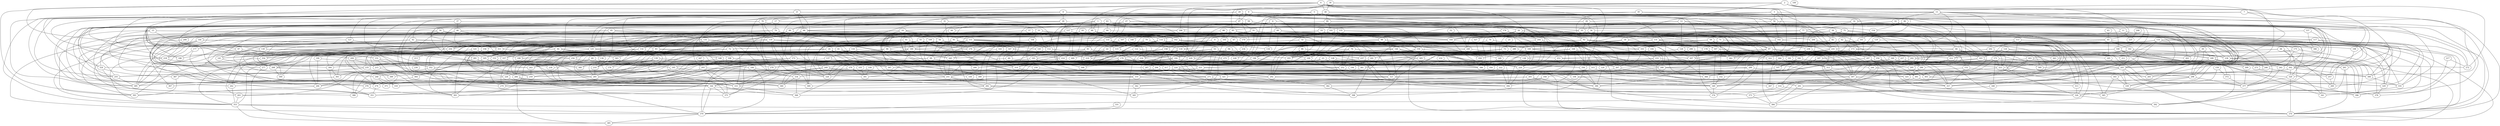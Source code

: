 strict graph "gnp_random_graph(400,0.015)" {
0;
1;
2;
3;
4;
5;
6;
7;
8;
9;
10;
11;
12;
13;
14;
15;
16;
17;
18;
19;
20;
21;
22;
23;
24;
25;
26;
27;
28;
29;
30;
31;
32;
33;
34;
35;
36;
37;
38;
39;
40;
41;
42;
43;
44;
45;
46;
47;
48;
49;
50;
51;
52;
53;
54;
55;
56;
57;
58;
59;
60;
61;
62;
63;
64;
65;
66;
67;
68;
69;
70;
71;
72;
73;
74;
75;
76;
77;
78;
79;
80;
81;
82;
83;
84;
85;
86;
87;
88;
89;
90;
91;
92;
93;
94;
95;
96;
97;
98;
99;
100;
101;
102;
103;
104;
105;
106;
107;
108;
109;
110;
111;
112;
113;
114;
115;
116;
117;
118;
119;
120;
121;
122;
123;
124;
125;
126;
127;
128;
129;
130;
131;
132;
133;
134;
135;
136;
137;
138;
139;
140;
141;
142;
143;
144;
145;
146;
147;
148;
149;
150;
151;
152;
153;
154;
155;
156;
157;
158;
159;
160;
161;
162;
163;
164;
165;
166;
167;
168;
169;
170;
171;
172;
173;
174;
175;
176;
177;
178;
179;
180;
181;
182;
183;
184;
185;
186;
187;
188;
189;
190;
191;
192;
193;
194;
195;
196;
197;
198;
199;
200;
201;
202;
203;
204;
205;
206;
207;
208;
209;
210;
211;
212;
213;
214;
215;
216;
217;
218;
219;
220;
221;
222;
223;
224;
225;
226;
227;
228;
229;
230;
231;
232;
233;
234;
235;
236;
237;
238;
239;
240;
241;
242;
243;
244;
245;
246;
247;
248;
249;
250;
251;
252;
253;
254;
255;
256;
257;
258;
259;
260;
261;
262;
263;
264;
265;
266;
267;
268;
269;
270;
271;
272;
273;
274;
275;
276;
277;
278;
279;
280;
281;
282;
283;
284;
285;
286;
287;
288;
289;
290;
291;
292;
293;
294;
295;
296;
297;
298;
299;
300;
301;
302;
303;
304;
305;
306;
307;
308;
309;
310;
311;
312;
313;
314;
315;
316;
317;
318;
319;
320;
321;
322;
323;
324;
325;
326;
327;
328;
329;
330;
331;
332;
333;
334;
335;
336;
337;
338;
339;
340;
341;
342;
343;
344;
345;
346;
347;
348;
349;
350;
351;
352;
353;
354;
355;
356;
357;
358;
359;
360;
361;
362;
363;
364;
365;
366;
367;
368;
369;
370;
371;
372;
373;
374;
375;
376;
377;
378;
379;
380;
381;
382;
383;
384;
385;
386;
387;
388;
389;
390;
391;
392;
393;
394;
395;
396;
397;
398;
399;
0 -- 262  [is_available=True, prob="0.996510150164"];
0 -- 360  [is_available=True, prob="0.963230477473"];
0 -- 47  [is_available=True, prob="0.622263130555"];
0 -- 207  [is_available=True, prob="0.225071756038"];
0 -- 242  [is_available=True, prob="0.330076743269"];
0 -- 149  [is_available=True, prob="0.505063887376"];
0 -- 123  [is_available=True, prob="0.301663968355"];
1 -- 256  [is_available=True, prob="0.0675061573855"];
1 -- 97  [is_available=True, prob="0.929822947366"];
1 -- 296  [is_available=True, prob="0.132427150799"];
1 -- 10  [is_available=True, prob="0.848862594664"];
1 -- 44  [is_available=True, prob="0.449316956012"];
1 -- 240  [is_available=True, prob="0.511548108372"];
1 -- 48  [is_available=True, prob="0.245230112565"];
1 -- 81  [is_available=True, prob="1.0"];
1 -- 370  [is_available=True, prob="0.815697757509"];
1 -- 149  [is_available=True, prob="0.619069271603"];
1 -- 252  [is_available=True, prob="1.0"];
1 -- 253  [is_available=True, prob="0.326711685766"];
2 -- 352  [is_available=True, prob="0.0792988244815"];
2 -- 65  [is_available=True, prob="0.460389045144"];
2 -- 169  [is_available=True, prob="0.261382159275"];
2 -- 13  [is_available=True, prob="0.235805282721"];
2 -- 272  [is_available=True, prob="0.954677318629"];
2 -- 48  [is_available=True, prob="0.988408365727"];
2 -- 286  [is_available=True, prob="1.0"];
2 -- 95  [is_available=True, prob="0.154188077682"];
3 -- 231  [is_available=True, prob="0.449461621721"];
3 -- 267  [is_available=True, prob="0.00118379243488"];
3 -- 205  [is_available=True, prob="0.133938701768"];
3 -- 54  [is_available=True, prob="0.696579563698"];
3 -- 89  [is_available=True, prob="0.356155227958"];
3 -- 317  [is_available=True, prob="0.951800897772"];
3 -- 255  [is_available=True, prob="0.646476092633"];
4 -- 192  [is_available=True, prob="1.0"];
4 -- 49  [is_available=True, prob="1.0"];
4 -- 11  [is_available=True, prob="0.574865435699"];
4 -- 134  [is_available=True, prob="1.0"];
4 -- 287  [is_available=True, prob="0.714867496256"];
5 -- 288  [is_available=True, prob="0.46676510903"];
5 -- 292  [is_available=True, prob="1.0"];
5 -- 198  [is_available=True, prob="0.15899226742"];
5 -- 328  [is_available=True, prob="0.00501626557852"];
5 -- 333  [is_available=True, prob="0.226677915232"];
5 -- 78  [is_available=True, prob="0.33114346674"];
5 -- 82  [is_available=True, prob="0.166798931064"];
5 -- 20  [is_available=True, prob="0.952022911152"];
5 -- 324  [is_available=True, prob="0.496946643956"];
6 -- 356  [is_available=True, prob="0.377686546905"];
6 -- 327  [is_available=True, prob="0.201914403894"];
6 -- 40  [is_available=True, prob="0.745428221524"];
6 -- 393  [is_available=True, prob="1.0"];
6 -- 370  [is_available=True, prob="1.0"];
6 -- 296  [is_available=True, prob="0.4294658417"];
6 -- 18  [is_available=True, prob="0.273178075537"];
6 -- 245  [is_available=True, prob="0.135102393858"];
6 -- 151  [is_available=True, prob="0.632630431188"];
7 -- 344  [is_available=True, prob="0.309771494603"];
7 -- 265  [is_available=True, prob="0.984099768478"];
7 -- 370  [is_available=True, prob="0.937576900274"];
7 -- 14  [is_available=True, prob="0.599314817708"];
8 -- 320  [is_available=True, prob="0.126201377007"];
8 -- 35  [is_available=True, prob="0.505385202243"];
8 -- 42  [is_available=True, prob="0.802967918934"];
8 -- 238  [is_available=True, prob="0.3983123151"];
8 -- 17  [is_available=True, prob="1.0"];
8 -- 116  [is_available=True, prob="1.0"];
8 -- 278  [is_available=True, prob="0.028893668026"];
8 -- 26  [is_available=True, prob="1.0"];
8 -- 158  [is_available=True, prob="1.0"];
9 -- 383  [is_available=True, prob="0.239928292595"];
9 -- 315  [is_available=True, prob="0.270580532679"];
9 -- 53  [is_available=True, prob="0.55025229795"];
9 -- 253  [is_available=True, prob="1.0"];
10 -- 260  [is_available=True, prob="0.723479933826"];
10 -- 389  [is_available=True, prob="0.765695905232"];
10 -- 399  [is_available=True, prob="0.0476131552866"];
10 -- 83  [is_available=True, prob="0.117768414465"];
10 -- 56  [is_available=True, prob="1.0"];
11 -- 225  [is_available=True, prob="0.315764099919"];
11 -- 346  [is_available=True, prob="1.0"];
11 -- 327  [is_available=True, prob="1.0"];
12 -- 186  [is_available=True, prob="0.802788807138"];
12 -- 35  [is_available=True, prob="0.127103108929"];
12 -- 126  [is_available=True, prob="0.355523982943"];
12 -- 102  [is_available=True, prob="0.947314135407"];
12 -- 231  [is_available=True, prob="1.0"];
13 -- 260  [is_available=True, prob="0.609532997762"];
13 -- 295  [is_available=True, prob="0.815771436904"];
13 -- 296  [is_available=True, prob="0.241310064721"];
13 -- 202  [is_available=True, prob="0.669427026965"];
13 -- 173  [is_available=True, prob="1.0"];
13 -- 16  [is_available=True, prob="0.644038860536"];
13 -- 81  [is_available=True, prob="0.726041757232"];
13 -- 89  [is_available=True, prob="0.0909169169831"];
13 -- 298  [is_available=True, prob="0.484776598494"];
14 -- 322  [is_available=True, prob="0.500499263894"];
14 -- 101  [is_available=True, prob="0.112600235296"];
14 -- 166  [is_available=True, prob="0.496788837177"];
14 -- 77  [is_available=True, prob="0.09745651008"];
14 -- 365  [is_available=True, prob="0.567358483482"];
14 -- 304  [is_available=True, prob="0.434632571545"];
15 -- 371  [is_available=True, prob="0.91281584047"];
15 -- 65  [is_available=True, prob="0.479335564435"];
15 -- 243  [is_available=True, prob="1.0"];
15 -- 395  [is_available=True, prob="0.701412762693"];
15 -- 350  [is_available=True, prob="1.0"];
16 -- 240  [is_available=True, prob="0.704604950274"];
16 -- 66  [is_available=True, prob="1.0"];
16 -- 211  [is_available=True, prob="0.0980214877476"];
16 -- 68  [is_available=True, prob="1.0"];
17 -- 74  [is_available=True, prob="0.216788098115"];
17 -- 356  [is_available=True, prob="0.448259006127"];
17 -- 293  [is_available=True, prob="1.0"];
18 -- 290  [is_available=True, prob="0.956287775988"];
18 -- 315  [is_available=True, prob="0.441254103079"];
18 -- 300  [is_available=True, prob="0.958957622374"];
18 -- 370  [is_available=True, prob="0.929752221422"];
19 -- 292  [is_available=True, prob="0.869742590275"];
19 -- 182  [is_available=True, prob="0.358862962682"];
19 -- 141  [is_available=True, prob="0.144439555607"];
19 -- 209  [is_available=True, prob="1.0"];
19 -- 340  [is_available=True, prob="1.0"];
19 -- 150  [is_available=True, prob="0.588454204124"];
19 -- 164  [is_available=True, prob="0.146280426417"];
19 -- 380  [is_available=True, prob="0.360811750303"];
19 -- 319  [is_available=True, prob="0.308204920923"];
20 -- 204  [is_available=True, prob="1.0"];
20 -- 140  [is_available=True, prob="0.0867858753886"];
20 -- 205  [is_available=True, prob="0.48936720755"];
20 -- 240  [is_available=True, prob="0.907408436831"];
20 -- 84  [is_available=True, prob="0.744156083832"];
20 -- 22  [is_available=True, prob="0.888023806001"];
20 -- 87  [is_available=True, prob="0.162519409397"];
21 -- 66  [is_available=True, prob="0.640560254549"];
21 -- 172  [is_available=True, prob="0.740968173291"];
21 -- 209  [is_available=True, prob="0.695961982643"];
21 -- 308  [is_available=True, prob="0.0975075606451"];
21 -- 58  [is_available=True, prob="0.40324762348"];
21 -- 351  [is_available=True, prob="1.0"];
22 -- 192  [is_available=True, prob="1.0"];
22 -- 226  [is_available=True, prob="1.0"];
22 -- 229  [is_available=True, prob="0.817720973546"];
22 -- 326  [is_available=True, prob="0.472430985078"];
22 -- 269  [is_available=True, prob="0.638645800865"];
22 -- 153  [is_available=True, prob="0.152293769646"];
22 -- 219  [is_available=True, prob="1.0"];
23 -- 344  [is_available=True, prob="0.517419698112"];
23 -- 386  [is_available=True, prob="0.104888127904"];
23 -- 356  [is_available=True, prob="0.743464344545"];
23 -- 248  [is_available=True, prob="0.582394689115"];
23 -- 120  [is_available=True, prob="0.902503617597"];
23 -- 221  [is_available=True, prob="1.0"];
24 -- 128  [is_available=True, prob="0.0113710464721"];
24 -- 214  [is_available=True, prob="0.910468811184"];
24 -- 141  [is_available=True, prob="1.0"];
24 -- 310  [is_available=True, prob="1.0"];
24 -- 282  [is_available=True, prob="1.0"];
24 -- 284  [is_available=True, prob="0.900289830013"];
24 -- 383  [is_available=True, prob="0.444370048166"];
25 -- 73  [is_available=True, prob="0.976834350616"];
26 -- 56  [is_available=True, prob="0.11830198368"];
26 -- 255  [is_available=True, prob="0.0177444260782"];
26 -- 261  [is_available=True, prob="0.637564940654"];
26 -- 127  [is_available=True, prob="0.513392696141"];
27 -- 96  [is_available=True, prob="1.0"];
27 -- 133  [is_available=True, prob="0.495827801079"];
27 -- 75  [is_available=True, prob="0.675303488574"];
27 -- 302  [is_available=True, prob="0.462028717511"];
27 -- 272  [is_available=True, prob="1.0"];
27 -- 153  [is_available=True, prob="1.0"];
27 -- 165  [is_available=True, prob="0.446602062914"];
28 -- 34  [is_available=True, prob="1.0"];
28 -- 35  [is_available=True, prob="0.785861673829"];
28 -- 136  [is_available=True, prob="0.112454588289"];
28 -- 183  [is_available=True, prob="0.260725725646"];
28 -- 378  [is_available=True, prob="0.194534885332"];
28 -- 125  [is_available=True, prob="0.195638893987"];
29 -- 32  [is_available=True, prob="1.0"];
29 -- 353  [is_available=True, prob="0.462936476452"];
29 -- 362  [is_available=True, prob="1.0"];
29 -- 47  [is_available=True, prob="0.47585724717"];
29 -- 176  [is_available=True, prob="1.0"];
29 -- 87  [is_available=True, prob="0.0382349416067"];
29 -- 218  [is_available=True, prob="1.0"];
29 -- 92  [is_available=True, prob="1.0"];
29 -- 250  [is_available=True, prob="0.195651671507"];
30 -- 40  [is_available=True, prob="0.963160897655"];
30 -- 81  [is_available=True, prob="1.0"];
30 -- 362  [is_available=True, prob="0.921595582233"];
30 -- 192  [is_available=True, prob="0.733780087662"];
30 -- 220  [is_available=True, prob="0.540608372783"];
31 -- 33  [is_available=True, prob="0.933549873685"];
31 -- 293  [is_available=True, prob="0.269037044877"];
31 -- 345  [is_available=True, prob="0.367508193257"];
32 -- 355  [is_available=True, prob="0.935281888931"];
32 -- 68  [is_available=True, prob="0.871620333634"];
32 -- 391  [is_available=True, prob="0.0180324626294"];
32 -- 125  [is_available=True, prob="0.649931876296"];
32 -- 304  [is_available=True, prob="0.772825246094"];
32 -- 370  [is_available=True, prob="0.628298817213"];
32 -- 181  [is_available=True, prob="1.0"];
32 -- 86  [is_available=True, prob="0.556292579371"];
33 -- 162  [is_available=True, prob="0.244730130825"];
33 -- 165  [is_available=True, prob="0.930871998987"];
33 -- 264  [is_available=True, prob="1.0"];
33 -- 108  [is_available=True, prob="1.0"];
33 -- 112  [is_available=True, prob="0.620547978238"];
33 -- 87  [is_available=True, prob="1.0"];
33 -- 376  [is_available=True, prob="1.0"];
34 -- 163  [is_available=True, prob="1.0"];
34 -- 164  [is_available=True, prob="0.226045294325"];
34 -- 120  [is_available=True, prob="1.0"];
34 -- 121  [is_available=True, prob="1.0"];
34 -- 350  [is_available=True, prob="0.119998157467"];
35 -- 71  [is_available=True, prob="1.0"];
35 -- 307  [is_available=True, prob="1.0"];
35 -- 270  [is_available=True, prob="1.0"];
35 -- 115  [is_available=True, prob="0.520671021566"];
36 -- 192  [is_available=True, prob="0.541819917323"];
36 -- 241  [is_available=True, prob="0.446832071639"];
36 -- 378  [is_available=True, prob="0.314336460743"];
36 -- 363  [is_available=True, prob="0.93948709492"];
36 -- 260  [is_available=True, prob="1.0"];
37 -- 279  [is_available=True, prob="0.0281545427152"];
37 -- 46  [is_available=True, prob="0.63962275865"];
37 -- 135  [is_available=True, prob="0.773942910593"];
38 -- 336  [is_available=True, prob="0.760805248266"];
38 -- 82  [is_available=True, prob="0.750068364597"];
38 -- 164  [is_available=True, prob="0.937455354373"];
38 -- 302  [is_available=True, prob="0.396496844773"];
38 -- 399  [is_available=True, prob="0.523283118762"];
39 -- 189  [is_available=True, prob="0.357909781949"];
39 -- 349  [is_available=True, prob="0.391940267862"];
39 -- 263  [is_available=True, prob="0.182683990238"];
40 -- 228  [is_available=True, prob="0.293149387427"];
40 -- 294  [is_available=True, prob="1.0"];
40 -- 138  [is_available=True, prob="1.0"];
40 -- 269  [is_available=True, prob="0.0297896131413"];
40 -- 80  [is_available=True, prob="0.443636336104"];
40 -- 374  [is_available=True, prob="0.963834068302"];
41 -- 128  [is_available=True, prob="0.320407001576"];
41 -- 224  [is_available=True, prob="0.420760912141"];
41 -- 210  [is_available=True, prob="0.257159468703"];
41 -- 165  [is_available=True, prob="0.112383388689"];
42 -- 141  [is_available=True, prob="1.0"];
42 -- 146  [is_available=True, prob="0.114607375178"];
42 -- 248  [is_available=True, prob="0.504124346733"];
42 -- 156  [is_available=True, prob="1.0"];
42 -- 125  [is_available=True, prob="0.185374032772"];
43 -- 65  [is_available=True, prob="1.0"];
44 -- 352  [is_available=True, prob="1.0"];
44 -- 170  [is_available=True, prob="1.0"];
45 -- 161  [is_available=True, prob="1.0"];
45 -- 246  [is_available=True, prob="0.69583475501"];
45 -- 239  [is_available=True, prob="0.376806388339"];
45 -- 212  [is_available=True, prob="1.0"];
45 -- 54  [is_available=True, prob="0.759943922041"];
45 -- 92  [is_available=True, prob="0.486854167658"];
45 -- 125  [is_available=True, prob="0.633712792314"];
45 -- 255  [is_available=True, prob="0.727795681558"];
46 -- 229  [is_available=True, prob="0.785573405297"];
46 -- 167  [is_available=True, prob="0.737648067733"];
46 -- 114  [is_available=True, prob="0.606023260234"];
46 -- 274  [is_available=True, prob="0.359533413166"];
46 -- 84  [is_available=True, prob="0.940013762616"];
46 -- 311  [is_available=True, prob="1.0"];
46 -- 376  [is_available=True, prob="0.728166019152"];
47 -- 130  [is_available=True, prob="0.680111701269"];
47 -- 166  [is_available=True, prob="0.189699019468"];
47 -- 234  [is_available=True, prob="1.0"];
47 -- 51  [is_available=True, prob="0.922271784454"];
47 -- 375  [is_available=True, prob="0.00625229010659"];
48 -- 96  [is_available=True, prob="0.685617679225"];
48 -- 165  [is_available=True, prob="0.84167924975"];
48 -- 359  [is_available=True, prob="0.662430992519"];
48 -- 236  [is_available=True, prob="1.0"];
48 -- 288  [is_available=True, prob="0.00509458492673"];
48 -- 241  [is_available=True, prob="1.0"];
48 -- 91  [is_available=True, prob="1.0"];
48 -- 188  [is_available=True, prob="0.769580947189"];
49 -- 196  [is_available=True, prob="0.9144881427"];
49 -- 117  [is_available=True, prob="0.886607988358"];
49 -- 398  [is_available=True, prob="0.325170174913"];
49 -- 285  [is_available=True, prob="0.906939010445"];
50 -- 393  [is_available=True, prob="0.823272415881"];
50 -- 267  [is_available=True, prob="0.726123022662"];
50 -- 144  [is_available=True, prob="0.644126350661"];
50 -- 83  [is_available=True, prob="0.718196392252"];
50 -- 180  [is_available=True, prob="0.532461211247"];
50 -- 344  [is_available=True, prob="0.255747996005"];
51 -- 131  [is_available=True, prob="1.0"];
51 -- 229  [is_available=True, prob="0.373052988373"];
51 -- 107  [is_available=True, prob="1.0"];
51 -- 268  [is_available=True, prob="0.942952260891"];
51 -- 220  [is_available=True, prob="0.146455760608"];
52 -- 164  [is_available=True, prob="0.942893064266"];
53 -- 251  [is_available=True, prob="0.0110839033478"];
53 -- 229  [is_available=True, prob="1.0"];
53 -- 267  [is_available=True, prob="0.491655581383"];
53 -- 237  [is_available=True, prob="0.68387514429"];
53 -- 271  [is_available=True, prob="0.178464242552"];
53 -- 218  [is_available=True, prob="0.0835582978258"];
53 -- 219  [is_available=True, prob="0.698450817605"];
53 -- 357  [is_available=True, prob="0.00608538694969"];
54 -- 102  [is_available=True, prob="0.474634378068"];
54 -- 392  [is_available=True, prob="0.0194579520873"];
54 -- 60  [is_available=True, prob="0.292956334813"];
54 -- 189  [is_available=True, prob="1.0"];
54 -- 95  [is_available=True, prob="0.459827842419"];
55 -- 103  [is_available=True, prob="0.184134338817"];
55 -- 200  [is_available=True, prob="0.434353544771"];
55 -- 235  [is_available=True, prob="1.0"];
55 -- 271  [is_available=True, prob="0.31085492293"];
55 -- 305  [is_available=True, prob="0.976808005671"];
55 -- 311  [is_available=True, prob="0.861015783624"];
56 -- 354  [is_available=True, prob="1.0"];
56 -- 99  [is_available=True, prob="0.116304167871"];
56 -- 357  [is_available=True, prob="1.0"];
56 -- 198  [is_available=True, prob="0.468288833928"];
56 -- 72  [is_available=True, prob="0.878674223872"];
56 -- 297  [is_available=True, prob="0.622736943109"];
56 -- 268  [is_available=True, prob="1.0"];
56 -- 237  [is_available=True, prob="0.0216594633554"];
56 -- 177  [is_available=True, prob="0.800263207021"];
56 -- 307  [is_available=True, prob="0.412658215943"];
56 -- 180  [is_available=True, prob="0.318858090918"];
56 -- 216  [is_available=True, prob="0.696333322188"];
56 -- 125  [is_available=True, prob="0.508592565106"];
57 -- 162  [is_available=True, prob="0.122046382918"];
57 -- 323  [is_available=True, prob="0.893371756768"];
57 -- 165  [is_available=True, prob="0.612444178031"];
57 -- 397  [is_available=True, prob="0.0758590369814"];
58 -- 193  [is_available=True, prob="1.0"];
58 -- 316  [is_available=True, prob="0.864962373173"];
58 -- 395  [is_available=True, prob="0.349712404628"];
58 -- 174  [is_available=True, prob="0.176297533743"];
58 -- 144  [is_available=True, prob="1.0"];
58 -- 154  [is_available=True, prob="0.360176254152"];
58 -- 220  [is_available=True, prob="0.070512835806"];
59 -- 163  [is_available=True, prob="1.0"];
59 -- 169  [is_available=True, prob="0.351203282107"];
59 -- 362  [is_available=True, prob="0.88986759799"];
59 -- 399  [is_available=True, prob="0.563416078083"];
59 -- 313  [is_available=True, prob="0.408803333881"];
59 -- 252  [is_available=True, prob="0.756964378036"];
60 -- 356  [is_available=True, prob="0.966096274465"];
60 -- 278  [is_available=True, prob="1.0"];
61 -- 276  [is_available=True, prob="0.763745010821"];
61 -- 395  [is_available=True, prob="1.0"];
61 -- 180  [is_available=True, prob="0.714085754347"];
61 -- 245  [is_available=True, prob="0.0721140582944"];
62 -- 384  [is_available=True, prob="1.0"];
62 -- 103  [is_available=True, prob="0.943437190535"];
62 -- 173  [is_available=True, prob="0.731024841644"];
62 -- 280  [is_available=True, prob="0.619384806863"];
62 -- 275  [is_available=True, prob="1.0"];
62 -- 216  [is_available=True, prob="0.851590659643"];
62 -- 251  [is_available=True, prob="0.809478064065"];
62 -- 312  [is_available=True, prob="0.161716875554"];
62 -- 254  [is_available=True, prob="0.129609276603"];
62 -- 223  [is_available=True, prob="0.508431051371"];
63 -- 64  [is_available=True, prob="1.0"];
63 -- 167  [is_available=True, prob="0.028280366078"];
63 -- 112  [is_available=True, prob="0.0277945925821"];
63 -- 87  [is_available=True, prob="0.51571575674"];
63 -- 186  [is_available=True, prob="0.470410126999"];
63 -- 251  [is_available=True, prob="0.052283454321"];
64 -- 164  [is_available=True, prob="0.767864658728"];
64 -- 116  [is_available=True, prob="0.142541842376"];
65 -- 385  [is_available=True, prob="0.464222984075"];
65 -- 103  [is_available=True, prob="1.0"];
65 -- 142  [is_available=True, prob="1.0"];
65 -- 185  [is_available=True, prob="0.803398673494"];
65 -- 250  [is_available=True, prob="1.0"];
65 -- 335  [is_available=True, prob="0.608772497455"];
66 -- 326  [is_available=True, prob="0.996716750829"];
66 -- 109  [is_available=True, prob="0.0986727833589"];
66 -- 334  [is_available=True, prob="0.443733149519"];
66 -- 210  [is_available=True, prob="0.924644247011"];
66 -- 148  [is_available=True, prob="1.0"];
67 -- 297  [is_available=True, prob="0.714886333829"];
67 -- 234  [is_available=True, prob="1.0"];
67 -- 175  [is_available=True, prob="0.886427176167"];
67 -- 276  [is_available=True, prob="0.925718948446"];
67 -- 245  [is_available=True, prob="1.0"];
67 -- 329  [is_available=True, prob="0.333799892272"];
67 -- 219  [is_available=True, prob="0.652693373439"];
67 -- 188  [is_available=True, prob="0.889668793042"];
68 -- 152  [is_available=True, prob="0.880227648662"];
68 -- 163  [is_available=True, prob="0.921069168917"];
68 -- 187  [is_available=True, prob="0.045857859463"];
69 -- 243  [is_available=True, prob="0.892990918079"];
69 -- 396  [is_available=True, prob="0.647082355616"];
69 -- 285  [is_available=True, prob="0.599017836436"];
70 -- 120  [is_available=True, prob="0.586177069419"];
70 -- 395  [is_available=True, prob="1.0"];
70 -- 141  [is_available=True, prob="0.159862890438"];
70 -- 350  [is_available=True, prob="0.0777808157662"];
70 -- 103  [is_available=True, prob="0.696488727347"];
71 -- 396  [is_available=True, prob="0.497633830778"];
71 -- 332  [is_available=True, prob="1.0"];
71 -- 103  [is_available=True, prob="0.85491641502"];
72 -- 353  [is_available=True, prob="1.0"];
72 -- 106  [is_available=True, prob="1.0"];
72 -- 397  [is_available=True, prob="0.547588732263"];
72 -- 279  [is_available=True, prob="0.49482883617"];
73 -- 160  [is_available=True, prob="0.517418209655"];
73 -- 323  [is_available=True, prob="1.0"];
73 -- 396  [is_available=True, prob="0.363868180633"];
73 -- 149  [is_available=True, prob="0.558936421954"];
73 -- 245  [is_available=True, prob="1.0"];
74 -- 393  [is_available=True, prob="0.233409872423"];
74 -- 306  [is_available=True, prob="0.562509447548"];
74 -- 333  [is_available=True, prob="0.861416786428"];
74 -- 111  [is_available=True, prob="0.917758577195"];
75 -- 131  [is_available=True, prob="0.797069547066"];
75 -- 227  [is_available=True, prob="0.649036735826"];
75 -- 102  [is_available=True, prob="1.0"];
75 -- 263  [is_available=True, prob="0.282991225344"];
75 -- 339  [is_available=True, prob="0.92779608033"];
76 -- 194  [is_available=True, prob="1.0"];
76 -- 199  [is_available=True, prob="0.312311644802"];
76 -- 252  [is_available=True, prob="0.986857250633"];
76 -- 363  [is_available=True, prob="0.852098965368"];
76 -- 397  [is_available=True, prob="0.855635890113"];
76 -- 284  [is_available=True, prob="1.0"];
76 -- 223  [is_available=True, prob="0.0232082049532"];
77 -- 386  [is_available=True, prob="0.613579781831"];
77 -- 164  [is_available=True, prob="1.0"];
77 -- 390  [is_available=True, prob="0.445485713522"];
77 -- 205  [is_available=True, prob="0.402226450514"];
77 -- 301  [is_available=True, prob="1.0"];
77 -- 368  [is_available=True, prob="0.909763677703"];
77 -- 310  [is_available=True, prob="1.0"];
77 -- 318  [is_available=True, prob="0.747588897635"];
78 -- 219  [is_available=True, prob="1.0"];
78 -- 397  [is_available=True, prob="0.870499047809"];
78 -- 277  [is_available=True, prob="0.698476727996"];
78 -- 376  [is_available=True, prob="1.0"];
78 -- 155  [is_available=True, prob="0.0292829142614"];
79 -- 152  [is_available=True, prob="1.0"];
79 -- 328  [is_available=True, prob="0.246977122819"];
79 -- 115  [is_available=True, prob="0.542146207496"];
80 -- 324  [is_available=True, prob="0.823653664159"];
80 -- 101  [is_available=True, prob="0.177256710132"];
80 -- 303  [is_available=True, prob="0.98516367882"];
80 -- 370  [is_available=True, prob="0.101314810076"];
80 -- 344  [is_available=True, prob="0.685611626995"];
81 -- 227  [is_available=True, prob="0.616233934097"];
81 -- 292  [is_available=True, prob="0.372659813592"];
81 -- 355  [is_available=True, prob="1.0"];
81 -- 277  [is_available=True, prob="0.73305811661"];
81 -- 215  [is_available=True, prob="0.0684517355896"];
81 -- 251  [is_available=True, prob="0.414412908895"];
82 -- 96  [is_available=True, prob="0.626717358648"];
82 -- 313  [is_available=True, prob="0.0926380806316"];
82 -- 322  [is_available=True, prob="0.551507750915"];
83 -- 176  [is_available=True, prob="0.497982317325"];
83 -- 274  [is_available=True, prob="0.89530612297"];
83 -- 343  [is_available=True, prob="0.604788947778"];
83 -- 106  [is_available=True, prob="1.0"];
83 -- 382  [is_available=True, prob="0.73621415387"];
84 -- 354  [is_available=True, prob="0.0212874625501"];
84 -- 165  [is_available=True, prob="0.239355400866"];
84 -- 262  [is_available=True, prob="0.720508034736"];
84 -- 136  [is_available=True, prob="1.0"];
84 -- 337  [is_available=True, prob="1.0"];
84 -- 242  [is_available=True, prob="0.652532053531"];
84 -- 184  [is_available=True, prob="1.0"];
85 -- 257  [is_available=True, prob="0.285835368442"];
85 -- 169  [is_available=True, prob="0.929407992223"];
85 -- 395  [is_available=True, prob="0.797657135937"];
85 -- 243  [is_available=True, prob="0.874638488372"];
85 -- 119  [is_available=True, prob="0.508310658982"];
85 -- 380  [is_available=True, prob="1.0"];
85 -- 255  [is_available=True, prob="1.0"];
86 -- 185  [is_available=True, prob="0.676983124968"];
86 -- 355  [is_available=True, prob="0.0938567486673"];
86 -- 196  [is_available=True, prob="1.0"];
86 -- 224  [is_available=True, prob="0.791045367742"];
87 -- 227  [is_available=True, prob="0.246493503102"];
87 -- 297  [is_available=True, prob="0.41630151484"];
87 -- 305  [is_available=True, prob="0.465976801695"];
87 -- 319  [is_available=True, prob="1.0"];
87 -- 220  [is_available=True, prob="1.0"];
87 -- 223  [is_available=True, prob="0.850383905706"];
88 -- 105  [is_available=True, prob="1.0"];
88 -- 98  [is_available=True, prob="1.0"];
88 -- 132  [is_available=True, prob="1.0"];
89 -- 333  [is_available=True, prob="0.595420143397"];
89 -- 344  [is_available=True, prob="1.0"];
89 -- 114  [is_available=True, prob="0.939879612909"];
89 -- 371  [is_available=True, prob="0.830560560968"];
89 -- 216  [is_available=True, prob="0.924990260498"];
90 -- 377  [is_available=True, prob="0.241555058464"];
90 -- 154  [is_available=True, prob="0.275946800278"];
90 -- 307  [is_available=True, prob="0.0743727471013"];
90 -- 236  [is_available=True, prob="0.558479749516"];
90 -- 127  [is_available=True, prob="0.393524512604"];
91 -- 99  [is_available=True, prob="0.380668395146"];
91 -- 132  [is_available=True, prob="0.316617767262"];
91 -- 147  [is_available=True, prob="0.594902949338"];
91 -- 222  [is_available=True, prob="0.139259851779"];
92 -- 226  [is_available=True, prob="0.495015240174"];
92 -- 99  [is_available=True, prob="1.0"];
92 -- 228  [is_available=True, prob="0.460179787547"];
92 -- 103  [is_available=True, prob="0.0862915188726"];
92 -- 246  [is_available=True, prob="1.0"];
92 -- 254  [is_available=True, prob="1.0"];
93 -- 104  [is_available=True, prob="1.0"];
93 -- 162  [is_available=True, prob="1.0"];
93 -- 299  [is_available=True, prob="1.0"];
93 -- 269  [is_available=True, prob="1.0"];
94 -- 228  [is_available=True, prob="0.39415387999"];
94 -- 392  [is_available=True, prob="0.734339004195"];
94 -- 138  [is_available=True, prob="0.0817616794016"];
94 -- 366  [is_available=True, prob="0.0829533595098"];
94 -- 210  [is_available=True, prob="0.250514189845"];
94 -- 244  [is_available=True, prob="0.411330692853"];
94 -- 342  [is_available=True, prob="0.0849181498462"];
94 -- 284  [is_available=True, prob="0.408000664255"];
95 -- 105  [is_available=True, prob="1.0"];
95 -- 306  [is_available=True, prob="1.0"];
95 -- 214  [is_available=True, prob="0.286625373942"];
95 -- 233  [is_available=True, prob="0.822331967224"];
95 -- 249  [is_available=True, prob="0.702730625451"];
95 -- 346  [is_available=True, prob="1.0"];
95 -- 287  [is_available=True, prob="1.0"];
96 -- 322  [is_available=True, prob="1.0"];
96 -- 292  [is_available=True, prob="0.918957386393"];
96 -- 266  [is_available=True, prob="0.826445256541"];
96 -- 277  [is_available=True, prob="0.218198007361"];
96 -- 279  [is_available=True, prob="1.0"];
96 -- 138  [is_available=True, prob="1.0"];
97 -- 224  [is_available=True, prob="0.132585909344"];
97 -- 186  [is_available=True, prob="0.647793945823"];
97 -- 151  [is_available=True, prob="0.418251564414"];
98 -- 169  [is_available=True, prob="0.892883659035"];
98 -- 283  [is_available=True, prob="0.912987756285"];
98 -- 355  [is_available=True, prob="0.501613994257"];
98 -- 312  [is_available=True, prob="0.825466502839"];
99 -- 356  [is_available=True, prob="0.986443158209"];
99 -- 375  [is_available=True, prob="0.412879558852"];
99 -- 388  [is_available=True, prob="0.285336059382"];
99 -- 287  [is_available=True, prob="0.710670659669"];
101 -- 321  [is_available=True, prob="1.0"];
101 -- 267  [is_available=True, prob="0.640291281671"];
101 -- 141  [is_available=True, prob="0.957899651511"];
101 -- 312  [is_available=True, prob="0.5868890644"];
101 -- 114  [is_available=True, prob="0.601982263743"];
101 -- 147  [is_available=True, prob="0.577186223071"];
101 -- 280  [is_available=True, prob="1.0"];
102 -- 325  [is_available=True, prob="0.499640693095"];
102 -- 271  [is_available=True, prob="0.390127198794"];
103 -- 233  [is_available=True, prob="0.242299974003"];
103 -- 267  [is_available=True, prob="0.690302616365"];
103 -- 254  [is_available=True, prob="1.0"];
103 -- 216  [is_available=True, prob="0.317143098376"];
104 -- 368  [is_available=True, prob="0.473403155367"];
104 -- 233  [is_available=True, prob="0.192353007073"];
104 -- 291  [is_available=True, prob="0.172357046565"];
104 -- 270  [is_available=True, prob="0.437991014517"];
105 -- 134  [is_available=True, prob="1.0"];
105 -- 392  [is_available=True, prob="1.0"];
105 -- 271  [is_available=True, prob="0.985910735338"];
105 -- 383  [is_available=True, prob="1.0"];
105 -- 180  [is_available=True, prob="1.0"];
105 -- 175  [is_available=True, prob="1.0"];
106 -- 195  [is_available=True, prob="0.17542256494"];
106 -- 317  [is_available=True, prob="0.341129708421"];
106 -- 318  [is_available=True, prob="0.661728492664"];
106 -- 223  [is_available=True, prob="0.0782364147532"];
107 -- 240  [is_available=True, prob="1.0"];
107 -- 118  [is_available=True, prob="1.0"];
107 -- 251  [is_available=True, prob="0.31546095062"];
108 -- 112  [is_available=True, prob="1.0"];
108 -- 268  [is_available=True, prob="0.889790632651"];
108 -- 398  [is_available=True, prob="0.482276009341"];
109 -- 200  [is_available=True, prob="0.886652675082"];
109 -- 395  [is_available=True, prob="0.867211926509"];
109 -- 145  [is_available=True, prob="1.0"];
109 -- 115  [is_available=True, prob="0.255715907962"];
109 -- 276  [is_available=True, prob="0.332626999264"];
109 -- 156  [is_available=True, prob="0.303343438042"];
110 -- 357  [is_available=True, prob="0.587965633398"];
110 -- 298  [is_available=True, prob="0.957400597801"];
110 -- 203  [is_available=True, prob="1.0"];
110 -- 396  [is_available=True, prob="1.0"];
110 -- 304  [is_available=True, prob="0.577790747769"];
110 -- 370  [is_available=True, prob="0.00295601214404"];
110 -- 118  [is_available=True, prob="0.929737914246"];
110 -- 126  [is_available=True, prob="0.296871462618"];
111 -- 368  [is_available=True, prob="0.132148539078"];
111 -- 258  [is_available=True, prob="0.133562150919"];
111 -- 112  [is_available=True, prob="0.689952252557"];
111 -- 369  [is_available=True, prob="0.433974894138"];
111 -- 276  [is_available=True, prob="0.882961255091"];
111 -- 216  [is_available=True, prob="1.0"];
111 -- 250  [is_available=True, prob="0.362139571141"];
111 -- 266  [is_available=True, prob="0.0234388335255"];
112 -- 278  [is_available=True, prob="0.20350998609"];
112 -- 212  [is_available=True, prob="0.478326082608"];
112 -- 214  [is_available=True, prob="0.604511021214"];
113 -- 291  [is_available=True, prob="0.342506186284"];
113 -- 202  [is_available=True, prob="0.025314672788"];
113 -- 242  [is_available=True, prob="0.302570101917"];
113 -- 370  [is_available=True, prob="0.931415315628"];
113 -- 246  [is_available=True, prob="1.0"];
113 -- 379  [is_available=True, prob="0.793362445053"];
114 -- 169  [is_available=True, prob="0.711982701271"];
114 -- 363  [is_available=True, prob="0.498387527626"];
114 -- 300  [is_available=True, prob="0.515715081414"];
114 -- 308  [is_available=True, prob="0.42901738104"];
114 -- 280  [is_available=True, prob="0.235382018925"];
114 -- 284  [is_available=True, prob="1.0"];
115 -- 337  [is_available=True, prob="0.212062444324"];
115 -- 179  [is_available=True, prob="1.0"];
115 -- 372  [is_available=True, prob="0.272563834977"];
116 -- 387  [is_available=True, prob="0.377752222462"];
116 -- 137  [is_available=True, prob="1.0"];
116 -- 394  [is_available=True, prob="0.501596784953"];
116 -- 342  [is_available=True, prob="0.566882884281"];
117 -- 272  [is_available=True, prob="1.0"];
117 -- 329  [is_available=True, prob="0.0701628538358"];
117 -- 143  [is_available=True, prob="0.611770859914"];
118 -- 224  [is_available=True, prob="0.613847723649"];
118 -- 354  [is_available=True, prob="0.196895038702"];
118 -- 271  [is_available=True, prob="0.0697775696544"];
118 -- 254  [is_available=True, prob="1.0"];
119 -- 328  [is_available=True, prob="0.813883208865"];
119 -- 297  [is_available=True, prob="0.14639361251"];
119 -- 298  [is_available=True, prob="0.710539923288"];
119 -- 369  [is_available=True, prob="0.638238296663"];
119 -- 180  [is_available=True, prob="0.942788666409"];
119 -- 218  [is_available=True, prob="0.227685776205"];
119 -- 156  [is_available=True, prob="0.234288095377"];
119 -- 190  [is_available=True, prob="0.114919522868"];
120 -- 390  [is_available=True, prob="0.939878009275"];
121 -- 353  [is_available=True, prob="0.936998511018"];
121 -- 343  [is_available=True, prob="1.0"];
121 -- 188  [is_available=True, prob="0.186171412632"];
121 -- 215  [is_available=True, prob="0.241647113034"];
122 -- 312  [is_available=True, prob="0.882719576467"];
122 -- 179  [is_available=True, prob="0.374243832272"];
122 -- 214  [is_available=True, prob="0.176936200926"];
123 -- 153  [is_available=True, prob="0.0582169973338"];
123 -- 130  [is_available=True, prob="0.516716992185"];
124 -- 257  [is_available=True, prob="0.102723838257"];
124 -- 163  [is_available=True, prob="0.518394164349"];
124 -- 171  [is_available=True, prob="0.829517382768"];
124 -- 305  [is_available=True, prob="1.0"];
124 -- 340  [is_available=True, prob="0.414207150939"];
124 -- 282  [is_available=True, prob="1.0"];
125 -- 165  [is_available=True, prob="1.0"];
125 -- 238  [is_available=True, prob="0.538509102612"];
125 -- 148  [is_available=True, prob="0.240706167661"];
125 -- 153  [is_available=True, prob="0.839137274456"];
126 -- 390  [is_available=True, prob="1.0"];
126 -- 295  [is_available=True, prob="0.22541004176"];
126 -- 216  [is_available=True, prob="1.0"];
126 -- 383  [is_available=True, prob="0.315534652514"];
127 -- 360  [is_available=True, prob="1.0"];
127 -- 308  [is_available=True, prob="1.0"];
127 -- 204  [is_available=True, prob="0.466469585483"];
128 -- 224  [is_available=True, prob="0.608507097821"];
128 -- 288  [is_available=True, prob="0.649292825316"];
128 -- 374  [is_available=True, prob="0.203052231234"];
128 -- 381  [is_available=True, prob="0.950801699514"];
129 -- 329  [is_available=True, prob="0.301698326588"];
129 -- 197  [is_available=True, prob="0.233229016923"];
129 -- 214  [is_available=True, prob="0.901038785046"];
129 -- 231  [is_available=True, prob="0.363320325949"];
130 -- 263  [is_available=True, prob="0.417143504026"];
130 -- 395  [is_available=True, prob="0.624378851025"];
130 -- 141  [is_available=True, prob="1.0"];
130 -- 148  [is_available=True, prob="0.113034472497"];
131 -- 320  [is_available=True, prob="1.0"];
131 -- 355  [is_available=True, prob="0.451516048594"];
131 -- 178  [is_available=True, prob="1.0"];
131 -- 276  [is_available=True, prob="0.0848652142381"];
132 -- 337  [is_available=True, prob="0.646576990042"];
132 -- 179  [is_available=True, prob="0.162745417559"];
132 -- 141  [is_available=True, prob="1.0"];
133 -- 216  [is_available=True, prob="0.591105677133"];
133 -- 145  [is_available=True, prob="1.0"];
133 -- 150  [is_available=True, prob="0.399171018748"];
133 -- 259  [is_available=True, prob="1.0"];
134 -- 294  [is_available=True, prob="0.56820805603"];
135 -- 231  [is_available=True, prob="0.13524320554"];
135 -- 328  [is_available=True, prob="0.795800711121"];
135 -- 235  [is_available=True, prob="0.808787355215"];
135 -- 332  [is_available=True, prob="0.15420473653"];
135 -- 343  [is_available=True, prob="0.361287206735"];
135 -- 283  [is_available=True, prob="0.48445251799"];
135 -- 220  [is_available=True, prob="0.149417223775"];
136 -- 210  [is_available=True, prob="1.0"];
137 -- 249  [is_available=True, prob="0.871176349408"];
137 -- 243  [is_available=True, prob="0.447986504129"];
137 -- 317  [is_available=True, prob="1.0"];
138 -- 222  [is_available=True, prob="1.0"];
138 -- 265  [is_available=True, prob="0.169038986904"];
139 -- 352  [is_available=True, prob="0.599472668279"];
139 -- 176  [is_available=True, prob="0.260592657967"];
139 -- 210  [is_available=True, prob="0.743858364354"];
139 -- 246  [is_available=True, prob="0.524881764668"];
139 -- 375  [is_available=True, prob="0.903602903075"];
139 -- 319  [is_available=True, prob="0.650515453402"];
141 -- 268  [is_available=True, prob="0.715672216086"];
142 -- 205  [is_available=True, prob="0.558653681957"];
142 -- 238  [is_available=True, prob="1.0"];
142 -- 212  [is_available=True, prob="0.890112876999"];
142 -- 309  [is_available=True, prob="1.0"];
142 -- 285  [is_available=True, prob="0.507639462907"];
143 -- 153  [is_available=True, prob="0.706977632904"];
143 -- 282  [is_available=True, prob="0.451539297999"];
143 -- 237  [is_available=True, prob="0.616103420408"];
144 -- 289  [is_available=True, prob="0.730116990956"];
144 -- 167  [is_available=True, prob="0.0244532505092"];
144 -- 353  [is_available=True, prob="1.0"];
144 -- 371  [is_available=True, prob="0.270553798011"];
144 -- 277  [is_available=True, prob="0.288594557883"];
144 -- 311  [is_available=True, prob="1.0"];
145 -- 149  [is_available=True, prob="0.416996115677"];
145 -- 193  [is_available=True, prob="0.0350061270957"];
145 -- 210  [is_available=True, prob="0.783900474954"];
146 -- 386  [is_available=True, prob="0.0999252146226"];
146 -- 267  [is_available=True, prob="0.0529956783124"];
146 -- 301  [is_available=True, prob="1.0"];
146 -- 397  [is_available=True, prob="1.0"];
146 -- 191  [is_available=True, prob="1.0"];
146 -- 319  [is_available=True, prob="0.21859777696"];
147 -- 366  [is_available=True, prob="0.21715028402"];
147 -- 239  [is_available=True, prob="0.876213213047"];
147 -- 307  [is_available=True, prob="0.825626879125"];
147 -- 254  [is_available=True, prob="0.803439464868"];
147 -- 319  [is_available=True, prob="0.567380595356"];
148 -- 283  [is_available=True, prob="0.355756624925"];
148 -- 295  [is_available=True, prob="0.298435792235"];
149 -- 386  [is_available=True, prob="0.835894206591"];
149 -- 394  [is_available=True, prob="0.172699699615"];
150 -- 211  [is_available=True, prob="1.0"];
150 -- 305  [is_available=True, prob="1.0"];
150 -- 242  [is_available=True, prob="0.482123096231"];
150 -- 181  [is_available=True, prob="1.0"];
150 -- 188  [is_available=True, prob="1.0"];
151 -- 352  [is_available=True, prob="0.781895139456"];
151 -- 333  [is_available=True, prob="0.416130583666"];
151 -- 376  [is_available=True, prob="0.985106440084"];
152 -- 292  [is_available=True, prob="0.54599486634"];
152 -- 357  [is_available=True, prob="0.909082424699"];
152 -- 306  [is_available=True, prob="0.375051660047"];
152 -- 255  [is_available=True, prob="0.696520925744"];
153 -- 266  [is_available=True, prob="0.563204358437"];
153 -- 239  [is_available=True, prob="0.830291572247"];
153 -- 370  [is_available=True, prob="0.375831556039"];
154 -- 161  [is_available=True, prob="0.787238929069"];
154 -- 316  [is_available=True, prob="1.0"];
155 -- 212  [is_available=True, prob="0.674057978418"];
155 -- 204  [is_available=True, prob="0.0895084021237"];
155 -- 278  [is_available=True, prob="1.0"];
155 -- 292  [is_available=True, prob="0.13514432421"];
156 -- 259  [is_available=True, prob="1.0"];
156 -- 337  [is_available=True, prob="0.0702432163499"];
156 -- 213  [is_available=True, prob="0.943919295687"];
157 -- 170  [is_available=True, prob="0.83218690376"];
157 -- 346  [is_available=True, prob="0.210653727517"];
157 -- 302  [is_available=True, prob="0.361207939219"];
158 -- 193  [is_available=True, prob="0.844261736028"];
158 -- 259  [is_available=True, prob="1.0"];
158 -- 294  [is_available=True, prob="0.688499852781"];
158 -- 199  [is_available=True, prob="0.0295753344725"];
158 -- 268  [is_available=True, prob="0.55993138543"];
158 -- 221  [is_available=True, prob="0.897306130803"];
159 -- 372  [is_available=True, prob="0.0128755022728"];
159 -- 326  [is_available=True, prob="0.795276401701"];
160 -- 339  [is_available=True, prob="1.0"];
160 -- 235  [is_available=True, prob="0.297657290604"];
160 -- 261  [is_available=True, prob="0.400478389364"];
160 -- 386  [is_available=True, prob="0.435481233317"];
161 -- 201  [is_available=True, prob="1.0"];
161 -- 197  [is_available=True, prob="0.000520098802905"];
162 -- 196  [is_available=True, prob="0.0274351891527"];
162 -- 207  [is_available=True, prob="0.0655822418569"];
162 -- 250  [is_available=True, prob="0.471460274672"];
162 -- 251  [is_available=True, prob="0.896735371367"];
162 -- 346  [is_available=True, prob="0.467709265372"];
163 -- 352  [is_available=True, prob="0.476382195418"];
163 -- 244  [is_available=True, prob="0.0557651790453"];
163 -- 341  [is_available=True, prob="1.0"];
164 -- 175  [is_available=True, prob="0.714398077706"];
164 -- 369  [is_available=True, prob="0.416599725817"];
164 -- 222  [is_available=True, prob="0.402921059258"];
165 -- 295  [is_available=True, prob="0.191330116097"];
165 -- 277  [is_available=True, prob="0.466470957578"];
165 -- 344  [is_available=True, prob="0.950305632017"];
165 -- 380  [is_available=True, prob="0.616873215392"];
166 -- 357  [is_available=True, prob="1.0"];
166 -- 362  [is_available=True, prob="0.104458606821"];
166 -- 239  [is_available=True, prob="1.0"];
166 -- 309  [is_available=True, prob="1.0"];
166 -- 252  [is_available=True, prob="0.699985239755"];
166 -- 189  [is_available=True, prob="0.481803193798"];
167 -- 238  [is_available=True, prob="0.484730207954"];
167 -- 207  [is_available=True, prob="0.339095078364"];
167 -- 349  [is_available=True, prob="0.629282498145"];
168 -- 256  [is_available=True, prob="1.0"];
168 -- 288  [is_available=True, prob="0.407438508004"];
168 -- 355  [is_available=True, prob="0.335015339236"];
168 -- 394  [is_available=True, prob="1.0"];
168 -- 368  [is_available=True, prob="0.995960157656"];
168 -- 315  [is_available=True, prob="1.0"];
168 -- 252  [is_available=True, prob="1.0"];
169 -- 261  [is_available=True, prob="0.535795334391"];
169 -- 199  [is_available=True, prob="1.0"];
169 -- 207  [is_available=True, prob="0.464562409355"];
169 -- 179  [is_available=True, prob="1.0"];
169 -- 212  [is_available=True, prob="0.927846615312"];
169 -- 222  [is_available=True, prob="1.0"];
170 -- 234  [is_available=True, prob="1.0"];
171 -- 259  [is_available=True, prob="1.0"];
171 -- 241  [is_available=True, prob="0.626263421306"];
171 -- 379  [is_available=True, prob="0.841673119744"];
171 -- 348  [is_available=True, prob="1.0"];
171 -- 223  [is_available=True, prob="0.00390944309871"];
172 -- 388  [is_available=True, prob="0.0321368418221"];
172 -- 285  [is_available=True, prob="0.413058714694"];
172 -- 294  [is_available=True, prob="0.394848140745"];
172 -- 183  [is_available=True, prob="1.0"];
173 -- 385  [is_available=True, prob="0.0575060483642"];
173 -- 285  [is_available=True, prob="1.0"];
173 -- 191  [is_available=True, prob="1.0"];
174 -- 257  [is_available=True, prob="0.010967992865"];
174 -- 238  [is_available=True, prob="0.359907662668"];
174 -- 381  [is_available=True, prob="0.0350493725392"];
174 -- 206  [is_available=True, prob="1.0"];
174 -- 379  [is_available=True, prob="0.784410637986"];
174 -- 218  [is_available=True, prob="0.665520062125"];
175 -- 237  [is_available=True, prob="0.086702303493"];
175 -- 273  [is_available=True, prob="0.181941220694"];
175 -- 329  [is_available=True, prob="0.968119458036"];
177 -- 186  [is_available=True, prob="0.62301989855"];
177 -- 351  [is_available=True, prob="1.0"];
178 -- 362  [is_available=True, prob="0.199217677086"];
178 -- 203  [is_available=True, prob="0.481685020724"];
178 -- 381  [is_available=True, prob="0.729195827725"];
178 -- 182  [is_available=True, prob="0.212781924683"];
178 -- 189  [is_available=True, prob="0.967964713383"];
178 -- 350  [is_available=True, prob="0.325985609582"];
179 -- 195  [is_available=True, prob="0.658203346979"];
179 -- 294  [is_available=True, prob="0.944868928855"];
179 -- 200  [is_available=True, prob="0.752860073445"];
179 -- 392  [is_available=True, prob="1.0"];
179 -- 210  [is_available=True, prob="1.0"];
179 -- 308  [is_available=True, prob="0.739821381264"];
179 -- 246  [is_available=True, prob="0.986732435429"];
179 -- 279  [is_available=True, prob="1.0"];
179 -- 220  [is_available=True, prob="0.788899784442"];
179 -- 349  [is_available=True, prob="0.304447425221"];
180 -- 194  [is_available=True, prob="0.926193709217"];
180 -- 391  [is_available=True, prob="0.560123349425"];
180 -- 328  [is_available=True, prob="0.394798028678"];
180 -- 235  [is_available=True, prob="1.0"];
180 -- 302  [is_available=True, prob="1.0"];
180 -- 275  [is_available=True, prob="0.862442204904"];
181 -- 194  [is_available=True, prob="1.0"];
181 -- 398  [is_available=True, prob="0.276804974592"];
182 -- 197  [is_available=True, prob="0.845452914636"];
182 -- 302  [is_available=True, prob="0.526906555836"];
182 -- 386  [is_available=True, prob="0.191929480718"];
183 -- 339  [is_available=True, prob="0.861066765775"];
183 -- 365  [is_available=True, prob="0.182765783495"];
184 -- 379  [is_available=True, prob="0.978641592873"];
184 -- 325  [is_available=True, prob="0.449611796319"];
185 -- 205  [is_available=True, prob="0.957209667495"];
187 -- 330  [is_available=True, prob="0.44345349654"];
187 -- 197  [is_available=True, prob="0.989363932325"];
187 -- 382  [is_available=True, prob="0.589560779567"];
187 -- 357  [is_available=True, prob="1.0"];
188 -- 195  [is_available=True, prob="0.902242384529"];
189 -- 396  [is_available=True, prob="0.196976107087"];
189 -- 365  [is_available=True, prob="0.567694872593"];
189 -- 273  [is_available=True, prob="1.0"];
189 -- 215  [is_available=True, prob="0.186320459789"];
190 -- 266  [is_available=True, prob="0.519407031949"];
190 -- 380  [is_available=True, prob="0.503770516227"];
191 -- 288  [is_available=True, prob="0.108132015606"];
191 -- 312  [is_available=True, prob="1.0"];
192 -- 224  [is_available=True, prob="1.0"];
192 -- 295  [is_available=True, prob="0.84536344929"];
192 -- 235  [is_available=True, prob="1.0"];
192 -- 286  [is_available=True, prob="0.59562791389"];
192 -- 319  [is_available=True, prob="1.0"];
193 -- 324  [is_available=True, prob="1.0"];
193 -- 205  [is_available=True, prob="0.808811194637"];
193 -- 271  [is_available=True, prob="0.0583482679155"];
193 -- 274  [is_available=True, prob="1.0"];
193 -- 221  [is_available=True, prob="0.089754724584"];
195 -- 226  [is_available=True, prob="0.471666631992"];
195 -- 259  [is_available=True, prob="1.0"];
195 -- 292  [is_available=True, prob="1.0"];
195 -- 373  [is_available=True, prob="0.193168670415"];
196 -- 200  [is_available=True, prob="1.0"];
196 -- 267  [is_available=True, prob="0.289042958989"];
197 -- 368  [is_available=True, prob="0.525735132964"];
198 -- 341  [is_available=True, prob="0.516401119549"];
199 -- 384  [is_available=True, prob="0.582016683443"];
199 -- 317  [is_available=True, prob="0.364263294671"];
199 -- 255  [is_available=True, prob="0.750924042128"];
201 -- 376  [is_available=True, prob="1.0"];
201 -- 373  [is_available=True, prob="0.513814651133"];
201 -- 262  [is_available=True, prob="0.634744509751"];
201 -- 390  [is_available=True, prob="0.780352128643"];
202 -- 264  [is_available=True, prob="0.474874029013"];
202 -- 219  [is_available=True, prob="0.254047518158"];
202 -- 265  [is_available=True, prob="0.0330156302354"];
203 -- 288  [is_available=True, prob="0.232299010832"];
203 -- 291  [is_available=True, prob="1.0"];
203 -- 396  [is_available=True, prob="0.566534076016"];
203 -- 301  [is_available=True, prob="0.693555915431"];
203 -- 246  [is_available=True, prob="0.612454805258"];
204 -- 356  [is_available=True, prob="1.0"];
204 -- 250  [is_available=True, prob="1.0"];
204 -- 220  [is_available=True, prob="0.00534134554019"];
205 -- 370  [is_available=True, prob="0.446865879347"];
205 -- 339  [is_available=True, prob="0.719984494771"];
205 -- 310  [is_available=True, prob="0.9581145916"];
205 -- 377  [is_available=True, prob="0.519862430399"];
205 -- 349  [is_available=True, prob="1.0"];
206 -- 384  [is_available=True, prob="1.0"];
206 -- 316  [is_available=True, prob="1.0"];
206 -- 231  [is_available=True, prob="0.572832990809"];
207 -- 270  [is_available=True, prob="1.0"];
207 -- 272  [is_available=True, prob="1.0"];
208 -- 225  [is_available=True, prob="0.059352246941"];
209 -- 383  [is_available=True, prob="1.0"];
209 -- 223  [is_available=True, prob="1.0"];
209 -- 215  [is_available=True, prob="1.0"];
210 -- 285  [is_available=True, prob="1.0"];
212 -- 347  [is_available=True, prob="0.881955918064"];
212 -- 307  [is_available=True, prob="0.502747340533"];
213 -- 230  [is_available=True, prob="0.42680424876"];
214 -- 279  [is_available=True, prob="0.0214037226302"];
214 -- 252  [is_available=True, prob="0.136441523009"];
214 -- 317  [is_available=True, prob="0.306747254671"];
215 -- 364  [is_available=True, prob="1.0"];
216 -- 235  [is_available=True, prob="1.0"];
216 -- 244  [is_available=True, prob="0.723093433827"];
216 -- 287  [is_available=True, prob="0.734957415688"];
217 -- 272  [is_available=True, prob="0.94631579397"];
217 -- 341  [is_available=True, prob="0.996962821178"];
218 -- 353  [is_available=True, prob="0.876901222387"];
218 -- 278  [is_available=True, prob="0.350712087178"];
219 -- 328  [is_available=True, prob="0.454521867617"];
219 -- 273  [is_available=True, prob="0.820521103968"];
219 -- 379  [is_available=True, prob="0.526074947811"];
220 -- 394  [is_available=True, prob="0.752636189798"];
221 -- 391  [is_available=True, prob="1.0"];
221 -- 390  [is_available=True, prob="0.152074083947"];
222 -- 271  [is_available=True, prob="0.882633560936"];
222 -- 394  [is_available=True, prob="1.0"];
223 -- 326  [is_available=True, prob="0.317781379197"];
223 -- 378  [is_available=True, prob="1.0"];
223 -- 284  [is_available=True, prob="0.813937172602"];
224 -- 323  [is_available=True, prob="0.755610802101"];
224 -- 266  [is_available=True, prob="0.765132651039"];
224 -- 321  [is_available=True, prob="0.171577203984"];
224 -- 382  [is_available=True, prob="0.888860495904"];
224 -- 389  [is_available=True, prob="0.84814527748"];
226 -- 274  [is_available=True, prob="0.526079703421"];
226 -- 333  [is_available=True, prob="0.991326030415"];
227 -- 323  [is_available=True, prob="0.744198113435"];
227 -- 326  [is_available=True, prob="0.304614751605"];
229 -- 309  [is_available=True, prob="0.222112435326"];
229 -- 383  [is_available=True, prob="1.0"];
231 -- 256  [is_available=True, prob="0.315476961782"];
231 -- 295  [is_available=True, prob="1.0"];
231 -- 289  [is_available=True, prob="0.74521649172"];
231 -- 302  [is_available=True, prob="0.0425192497323"];
231 -- 253  [is_available=True, prob="1.0"];
232 -- 386  [is_available=True, prob="0.775740574557"];
233 -- 356  [is_available=True, prob="0.45607010957"];
233 -- 298  [is_available=True, prob="0.141743528635"];
233 -- 271  [is_available=True, prob="0.247630108156"];
233 -- 312  [is_available=True, prob="0.927754085438"];
233 -- 335  [is_available=True, prob="1.0"];
234 -- 275  [is_available=True, prob="1.0"];
235 -- 387  [is_available=True, prob="1.0"];
235 -- 333  [is_available=True, prob="0.106243640597"];
236 -- 242  [is_available=True, prob="0.26336241249"];
236 -- 374  [is_available=True, prob="0.522827050401"];
236 -- 349  [is_available=True, prob="1.0"];
237 -- 394  [is_available=True, prob="0.822351838463"];
237 -- 350  [is_available=True, prob="0.654821558103"];
237 -- 249  [is_available=True, prob="0.256724844472"];
237 -- 286  [is_available=True, prob="0.133957907164"];
237 -- 351  [is_available=True, prob="1.0"];
238 -- 306  [is_available=True, prob="0.840684664432"];
239 -- 344  [is_available=True, prob="1.0"];
240 -- 359  [is_available=True, prob="0.973472446331"];
240 -- 307  [is_available=True, prob="0.0882180290419"];
240 -- 278  [is_available=True, prob="0.41479607197"];
241 -- 377  [is_available=True, prob="1.0"];
242 -- 271  [is_available=True, prob="0.690104004772"];
242 -- 338  [is_available=True, prob="0.160995708365"];
242 -- 340  [is_available=True, prob="0.962665576273"];
242 -- 286  [is_available=True, prob="0.297998458033"];
243 -- 259  [is_available=True, prob="0.831830522309"];
244 -- 298  [is_available=True, prob="0.865760316321"];
244 -- 349  [is_available=True, prob="0.885287981552"];
245 -- 251  [is_available=True, prob="0.614779844204"];
246 -- 257  [is_available=True, prob="1.0"];
246 -- 265  [is_available=True, prob="0.150115975392"];
247 -- 293  [is_available=True, prob="0.236858036102"];
248 -- 371  [is_available=True, prob="0.685693095557"];
248 -- 318  [is_available=True, prob="0.142392273344"];
249 -- 360  [is_available=True, prob="0.958872593685"];
249 -- 336  [is_available=True, prob="0.211573106876"];
249 -- 375  [is_available=True, prob="1.0"];
249 -- 251  [is_available=True, prob="0.0854875714208"];
250 -- 354  [is_available=True, prob="1.0"];
250 -- 281  [is_available=True, prob="0.419231215731"];
251 -- 266  [is_available=True, prob="0.0917571734785"];
251 -- 291  [is_available=True, prob="0.661062292079"];
251 -- 282  [is_available=True, prob="0.421755309339"];
252 -- 265  [is_available=True, prob="0.0271293747215"];
252 -- 255  [is_available=True, prob="0.716417408964"];
253 -- 312  [is_available=True, prob="0.914852007522"];
253 -- 282  [is_available=True, prob="0.767893485549"];
254 -- 301  [is_available=True, prob="0.307341479935"];
254 -- 302  [is_available=True, prob="0.487527369148"];
254 -- 365  [is_available=True, prob="0.465668269184"];
254 -- 304  [is_available=True, prob="0.629784174631"];
255 -- 395  [is_available=True, prob="0.100052634413"];
256 -- 268  [is_available=True, prob="0.203605288852"];
256 -- 397  [is_available=True, prob="0.277303917653"];
257 -- 260  [is_available=True, prob="0.92760995772"];
258 -- 383  [is_available=True, prob="0.253165770768"];
258 -- 301  [is_available=True, prob="0.751024649467"];
259 -- 279  [is_available=True, prob="0.981758464457"];
261 -- 370  [is_available=True, prob="1.0"];
261 -- 326  [is_available=True, prob="0.893966716619"];
262 -- 353  [is_available=True, prob="0.385625239461"];
264 -- 312  [is_available=True, prob="0.669184222601"];
264 -- 347  [is_available=True, prob="0.344832371638"];
264 -- 381  [is_available=True, prob="0.223891643017"];
264 -- 351  [is_available=True, prob="0.0329987736813"];
266 -- 393  [is_available=True, prob="0.876301987116"];
267 -- 334  [is_available=True, prob="0.750991230614"];
267 -- 357  [is_available=True, prob="1.0"];
268 -- 300  [is_available=True, prob="0.710695355946"];
268 -- 318  [is_available=True, prob="0.82632142253"];
270 -- 391  [is_available=True, prob="0.566569678711"];
270 -- 330  [is_available=True, prob="0.847950673052"];
270 -- 395  [is_available=True, prob="0.793882677694"];
270 -- 328  [is_available=True, prob="0.880754945003"];
271 -- 344  [is_available=True, prob="0.174533080408"];
271 -- 349  [is_available=True, prob="0.904582393643"];
273 -- 341  [is_available=True, prob="0.535809891188"];
274 -- 351  [is_available=True, prob="1.0"];
275 -- 294  [is_available=True, prob="0.526451818129"];
276 -- 361  [is_available=True, prob="0.0803798036877"];
276 -- 314  [is_available=True, prob="0.501934541018"];
276 -- 319  [is_available=True, prob="0.0595769472918"];
277 -- 385  [is_available=True, prob="1.0"];
278 -- 333  [is_available=True, prob="0.162807749508"];
280 -- 394  [is_available=True, prob="0.282243899851"];
280 -- 359  [is_available=True, prob="0.149942707823"];
281 -- 364  [is_available=True, prob="1.0"];
281 -- 285  [is_available=True, prob="0.14105565067"];
281 -- 294  [is_available=True, prob="1.0"];
282 -- 365  [is_available=True, prob="0.560658908249"];
282 -- 283  [is_available=True, prob="1.0"];
283 -- 353  [is_available=True, prob="0.750150614278"];
284 -- 385  [is_available=True, prob="0.239896651498"];
284 -- 329  [is_available=True, prob="1.0"];
284 -- 379  [is_available=True, prob="0.498425950263"];
285 -- 394  [is_available=True, prob="0.32571512719"];
285 -- 371  [is_available=True, prob="0.747598904842"];
286 -- 325  [is_available=True, prob="0.884679887654"];
287 -- 321  [is_available=True, prob="0.39507220731"];
288 -- 399  [is_available=True, prob="1.0"];
288 -- 307  [is_available=True, prob="1.0"];
289 -- 320  [is_available=True, prob="0.36925270819"];
289 -- 328  [is_available=True, prob="0.907802795718"];
290 -- 377  [is_available=True, prob="0.28623553312"];
290 -- 355  [is_available=True, prob="1.0"];
291 -- 384  [is_available=True, prob="0.130056563438"];
292 -- 344  [is_available=True, prob="0.781404586717"];
292 -- 390  [is_available=True, prob="0.739630086877"];
293 -- 395  [is_available=True, prob="1.0"];
293 -- 375  [is_available=True, prob="1.0"];
293 -- 333  [is_available=True, prob="0.142048578179"];
293 -- 303  [is_available=True, prob="0.800580240552"];
293 -- 336  [is_available=True, prob="0.607553093109"];
294 -- 323  [is_available=True, prob="0.220693267996"];
294 -- 310  [is_available=True, prob="0.281008041419"];
295 -- 301  [is_available=True, prob="1.0"];
295 -- 303  [is_available=True, prob="0.808904712452"];
296 -- 298  [is_available=True, prob="0.871038230443"];
296 -- 367  [is_available=True, prob="0.892742325902"];
297 -- 321  [is_available=True, prob="1.0"];
297 -- 392  [is_available=True, prob="0.345187254048"];
297 -- 371  [is_available=True, prob="0.19963249437"];
297 -- 314  [is_available=True, prob="0.587387724186"];
298 -- 339  [is_available=True, prob="0.351029637161"];
298 -- 377  [is_available=True, prob="0.63484309974"];
298 -- 348  [is_available=True, prob="0.403291621197"];
299 -- 324  [is_available=True, prob="1.0"];
301 -- 357  [is_available=True, prob="0.632944244857"];
301 -- 373  [is_available=True, prob="1.0"];
302 -- 320  [is_available=True, prob="0.335799407975"];
302 -- 332  [is_available=True, prob="1.0"];
302 -- 368  [is_available=True, prob="0.232157257082"];
302 -- 306  [is_available=True, prob="0.173322769781"];
303 -- 313  [is_available=True, prob="0.974658469415"];
304 -- 361  [is_available=True, prob="0.229617929938"];
304 -- 351  [is_available=True, prob="0.808633997961"];
305 -- 333  [is_available=True, prob="0.161871562526"];
305 -- 315  [is_available=True, prob="0.254264488472"];
306 -- 316  [is_available=True, prob="0.301528422955"];
307 -- 384  [is_available=True, prob="0.617175561702"];
307 -- 357  [is_available=True, prob="0.0291092020274"];
307 -- 382  [is_available=True, prob="0.931105048974"];
309 -- 377  [is_available=True, prob="0.104071669248"];
310 -- 344  [is_available=True, prob="0.896067200955"];
310 -- 316  [is_available=True, prob="0.0232049229175"];
310 -- 349  [is_available=True, prob="0.741198275625"];
310 -- 318  [is_available=True, prob="0.793398137917"];
311 -- 389  [is_available=True, prob="1.0"];
311 -- 334  [is_available=True, prob="1.0"];
312 -- 358  [is_available=True, prob="1.0"];
312 -- 326  [is_available=True, prob="0.670657369263"];
312 -- 325  [is_available=True, prob="0.886888379688"];
313 -- 326  [is_available=True, prob="0.131533315814"];
314 -- 378  [is_available=True, prob="1.0"];
314 -- 374  [is_available=True, prob="0.439228357674"];
315 -- 334  [is_available=True, prob="0.377829420606"];
315 -- 329  [is_available=True, prob="0.0241106108336"];
315 -- 349  [is_available=True, prob="0.980672206907"];
316 -- 341  [is_available=True, prob="1.0"];
317 -- 398  [is_available=True, prob="1.0"];
319 -- 345  [is_available=True, prob="0.937184538599"];
320 -- 370  [is_available=True, prob="0.972474154041"];
320 -- 377  [is_available=True, prob="0.512197785825"];
321 -- 345  [is_available=True, prob="0.0144843267761"];
323 -- 342  [is_available=True, prob="0.0343749860292"];
323 -- 349  [is_available=True, prob="0.555020263176"];
324 -- 387  [is_available=True, prob="0.559790595368"];
324 -- 388  [is_available=True, prob="1.0"];
326 -- 392  [is_available=True, prob="1.0"];
327 -- 359  [is_available=True, prob="0.271507675215"];
329 -- 378  [is_available=True, prob="0.0435881899358"];
331 -- 379  [is_available=True, prob="0.348890485169"];
332 -- 349  [is_available=True, prob="0.651081726377"];
333 -- 366  [is_available=True, prob="0.527805008651"];
334 -- 360  [is_available=True, prob="0.214417816536"];
334 -- 366  [is_available=True, prob="1.0"];
335 -- 391  [is_available=True, prob="0.614113003128"];
336 -- 347  [is_available=True, prob="0.639769865597"];
337 -- 366  [is_available=True, prob="1.0"];
338 -- 360  [is_available=True, prob="0.793076241601"];
338 -- 391  [is_available=True, prob="1.0"];
342 -- 345  [is_available=True, prob="1.0"];
343 -- 380  [is_available=True, prob="0.823990995973"];
344 -- 379  [is_available=True, prob="0.479193645211"];
344 -- 375  [is_available=True, prob="0.639002936404"];
344 -- 396  [is_available=True, prob="0.832014203012"];
348 -- 373  [is_available=True, prob="0.536924049262"];
349 -- 374  [is_available=True, prob="1.0"];
352 -- 361  [is_available=True, prob="0.355605663882"];
352 -- 369  [is_available=True, prob="0.789093584777"];
353 -- 385  [is_available=True, prob="0.146520679387"];
353 -- 379  [is_available=True, prob="1.0"];
353 -- 370  [is_available=True, prob="0.0071457149901"];
354 -- 393  [is_available=True, prob="0.512664743543"];
356 -- 390  [is_available=True, prob="0.290481445923"];
356 -- 398  [is_available=True, prob="1.0"];
358 -- 369  [is_available=True, prob="0.563051804289"];
358 -- 394  [is_available=True, prob="0.481867477621"];
361 -- 367  [is_available=True, prob="0.904011065671"];
364 -- 376  [is_available=True, prob="0.50657587747"];
372 -- 377  [is_available=True, prob="1.0"];
373 -- 384  [is_available=True, prob="0.516809740924"];
376 -- 388  [is_available=True, prob="0.20983094972"];
376 -- 383  [is_available=True, prob="0.10598191967"];
379 -- 385  [is_available=True, prob="0.939928541653"];
381 -- 399  [is_available=True, prob="0.615262325652"];
382 -- 398  [is_available=True, prob="0.163982690377"];
387 -- 393  [is_available=True, prob="1.0"];
}
